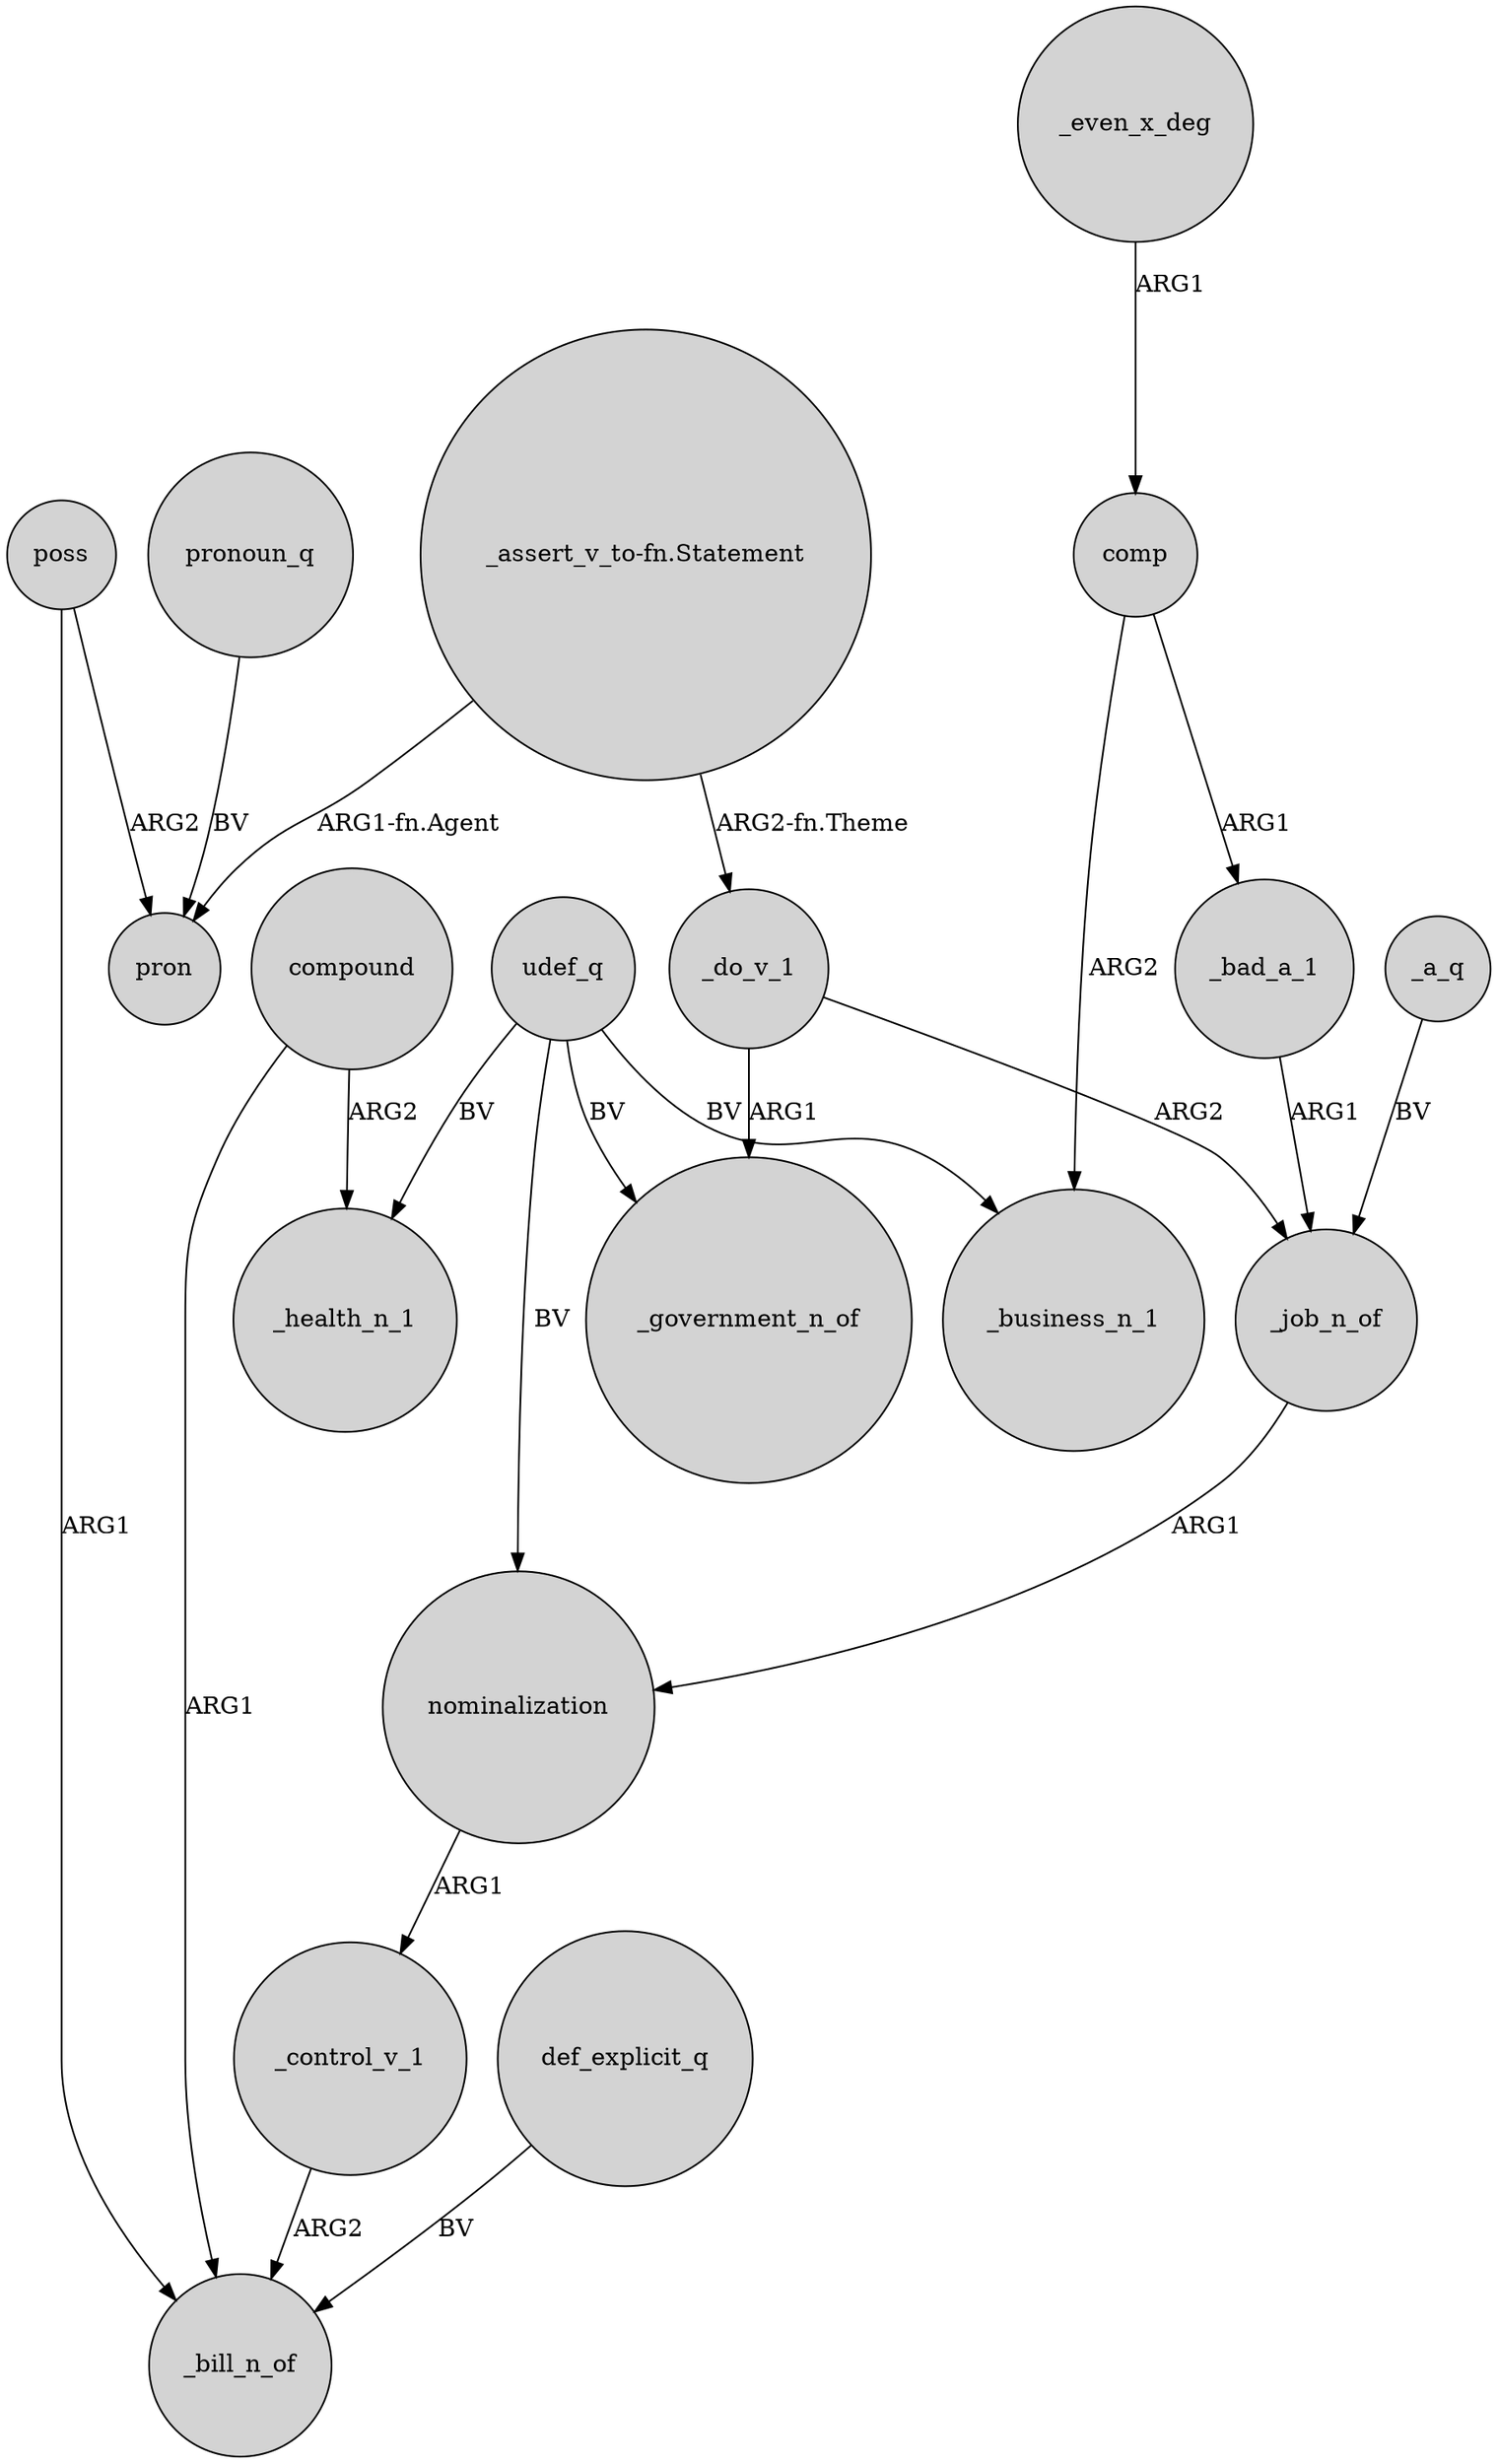 digraph {
	node [shape=circle style=filled]
	poss -> pron [label=ARG2]
	compound -> _bill_n_of [label=ARG1]
	udef_q -> _government_n_of [label=BV]
	_a_q -> _job_n_of [label=BV]
	_job_n_of -> nominalization [label=ARG1]
	nominalization -> _control_v_1 [label=ARG1]
	_bad_a_1 -> _job_n_of [label=ARG1]
	comp -> _bad_a_1 [label=ARG1]
	_even_x_deg -> comp [label=ARG1]
	_control_v_1 -> _bill_n_of [label=ARG2]
	comp -> _business_n_1 [label=ARG2]
	pronoun_q -> pron [label=BV]
	"_assert_v_to-fn.Statement" -> _do_v_1 [label="ARG2-fn.Theme"]
	compound -> _health_n_1 [label=ARG2]
	udef_q -> _health_n_1 [label=BV]
	"_assert_v_to-fn.Statement" -> pron [label="ARG1-fn.Agent"]
	_do_v_1 -> _job_n_of [label=ARG2]
	udef_q -> nominalization [label=BV]
	def_explicit_q -> _bill_n_of [label=BV]
	udef_q -> _business_n_1 [label=BV]
	_do_v_1 -> _government_n_of [label=ARG1]
	poss -> _bill_n_of [label=ARG1]
}
